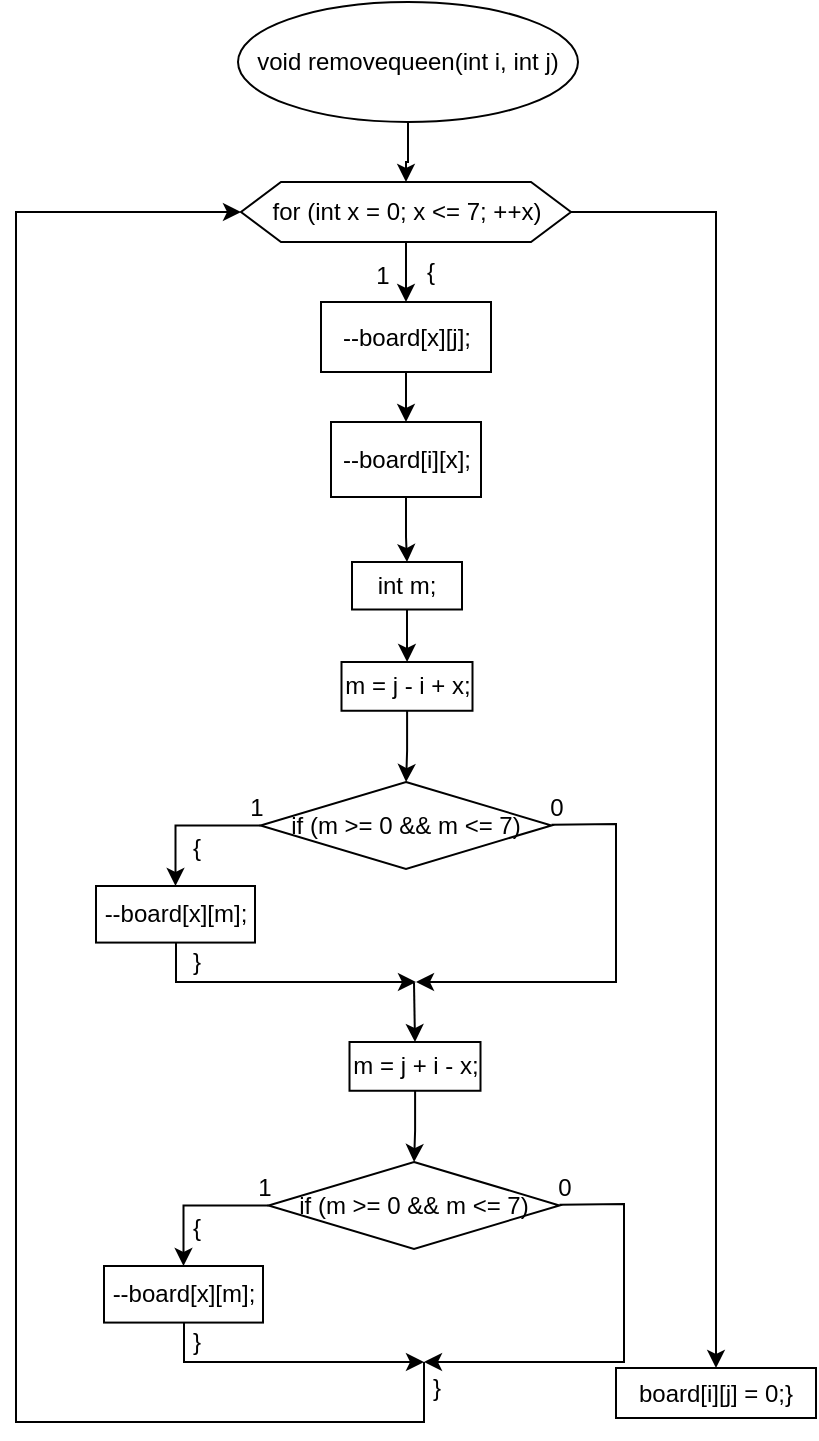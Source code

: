 <mxfile version="23.1.5" type="device">
  <diagram name="Страница — 1" id="6cIwWmgPv0E4zhyten1u">
    <mxGraphModel dx="1235" dy="740" grid="0" gridSize="10" guides="1" tooltips="1" connect="1" arrows="1" fold="1" page="1" pageScale="1" pageWidth="4681" pageHeight="3300" math="0" shadow="0">
      <root>
        <mxCell id="0" />
        <mxCell id="1" parent="0" />
        <mxCell id="pzqpuRZgxI3HJM3CBUeD-109" value="" style="edgeStyle=orthogonalEdgeStyle;rounded=0;orthogonalLoop=1;jettySize=auto;html=1;" parent="1" source="pzqpuRZgxI3HJM3CBUeD-60" target="pzqpuRZgxI3HJM3CBUeD-108" edge="1">
          <mxGeometry relative="1" as="geometry" />
        </mxCell>
        <mxCell id="pzqpuRZgxI3HJM3CBUeD-60" value="void removequeen(int i, int j)" style="ellipse;whiteSpace=wrap;html=1;" parent="1" vertex="1">
          <mxGeometry x="591" y="60" width="170" height="60" as="geometry" />
        </mxCell>
        <mxCell id="pzqpuRZgxI3HJM3CBUeD-111" value="" style="edgeStyle=orthogonalEdgeStyle;rounded=0;orthogonalLoop=1;jettySize=auto;html=1;" parent="1" source="pzqpuRZgxI3HJM3CBUeD-108" target="pzqpuRZgxI3HJM3CBUeD-110" edge="1">
          <mxGeometry relative="1" as="geometry" />
        </mxCell>
        <mxCell id="pzqpuRZgxI3HJM3CBUeD-145" value="" style="edgeStyle=orthogonalEdgeStyle;rounded=0;orthogonalLoop=1;jettySize=auto;html=1;" parent="1" source="pzqpuRZgxI3HJM3CBUeD-108" target="pzqpuRZgxI3HJM3CBUeD-144" edge="1">
          <mxGeometry relative="1" as="geometry" />
        </mxCell>
        <mxCell id="pzqpuRZgxI3HJM3CBUeD-108" value="for (int x = 0; x &lt;= 7; ++x)" style="shape=hexagon;perimeter=hexagonPerimeter2;whiteSpace=wrap;html=1;fixedSize=1;" parent="1" vertex="1">
          <mxGeometry x="592.5" y="150" width="165" height="30" as="geometry" />
        </mxCell>
        <mxCell id="pzqpuRZgxI3HJM3CBUeD-115" value="" style="edgeStyle=orthogonalEdgeStyle;rounded=0;orthogonalLoop=1;jettySize=auto;html=1;" parent="1" source="pzqpuRZgxI3HJM3CBUeD-110" target="pzqpuRZgxI3HJM3CBUeD-114" edge="1">
          <mxGeometry relative="1" as="geometry" />
        </mxCell>
        <mxCell id="pzqpuRZgxI3HJM3CBUeD-110" value="--board[x][j];" style="whiteSpace=wrap;html=1;" parent="1" vertex="1">
          <mxGeometry x="632.5" y="210" width="85" height="35" as="geometry" />
        </mxCell>
        <mxCell id="pzqpuRZgxI3HJM3CBUeD-112" value="1" style="text;html=1;align=center;verticalAlign=middle;resizable=0;points=[];autosize=1;strokeColor=none;fillColor=none;" parent="1" vertex="1">
          <mxGeometry x="648" y="182" width="30" height="30" as="geometry" />
        </mxCell>
        <mxCell id="pzqpuRZgxI3HJM3CBUeD-113" value="{" style="text;html=1;align=center;verticalAlign=middle;resizable=0;points=[];autosize=1;strokeColor=none;fillColor=none;" parent="1" vertex="1">
          <mxGeometry x="672" y="180" width="30" height="30" as="geometry" />
        </mxCell>
        <mxCell id="pzqpuRZgxI3HJM3CBUeD-117" value="" style="edgeStyle=orthogonalEdgeStyle;rounded=0;orthogonalLoop=1;jettySize=auto;html=1;" parent="1" source="pzqpuRZgxI3HJM3CBUeD-114" target="pzqpuRZgxI3HJM3CBUeD-116" edge="1">
          <mxGeometry relative="1" as="geometry" />
        </mxCell>
        <mxCell id="pzqpuRZgxI3HJM3CBUeD-114" value="--board[i][x];" style="whiteSpace=wrap;html=1;" parent="1" vertex="1">
          <mxGeometry x="637.5" y="270" width="75" height="37.5" as="geometry" />
        </mxCell>
        <mxCell id="pzqpuRZgxI3HJM3CBUeD-119" value="" style="edgeStyle=orthogonalEdgeStyle;rounded=0;orthogonalLoop=1;jettySize=auto;html=1;" parent="1" source="pzqpuRZgxI3HJM3CBUeD-116" target="pzqpuRZgxI3HJM3CBUeD-118" edge="1">
          <mxGeometry relative="1" as="geometry" />
        </mxCell>
        <mxCell id="pzqpuRZgxI3HJM3CBUeD-116" value="int m;" style="whiteSpace=wrap;html=1;" parent="1" vertex="1">
          <mxGeometry x="648" y="340" width="55" height="23.75" as="geometry" />
        </mxCell>
        <mxCell id="pzqpuRZgxI3HJM3CBUeD-121" value="" style="edgeStyle=orthogonalEdgeStyle;rounded=0;orthogonalLoop=1;jettySize=auto;html=1;" parent="1" source="pzqpuRZgxI3HJM3CBUeD-118" target="pzqpuRZgxI3HJM3CBUeD-120" edge="1">
          <mxGeometry relative="1" as="geometry" />
        </mxCell>
        <mxCell id="pzqpuRZgxI3HJM3CBUeD-118" value="m = j - i + x;" style="whiteSpace=wrap;html=1;" parent="1" vertex="1">
          <mxGeometry x="642.75" y="390" width="65.5" height="24.38" as="geometry" />
        </mxCell>
        <mxCell id="pzqpuRZgxI3HJM3CBUeD-123" value="" style="edgeStyle=orthogonalEdgeStyle;rounded=0;orthogonalLoop=1;jettySize=auto;html=1;" parent="1" source="pzqpuRZgxI3HJM3CBUeD-120" target="pzqpuRZgxI3HJM3CBUeD-122" edge="1">
          <mxGeometry relative="1" as="geometry" />
        </mxCell>
        <mxCell id="pzqpuRZgxI3HJM3CBUeD-120" value="if (m &gt;= 0 &amp;&amp; m &lt;= 7)" style="rhombus;whiteSpace=wrap;html=1;" parent="1" vertex="1">
          <mxGeometry x="602.25" y="450" width="145.5" height="43.43" as="geometry" />
        </mxCell>
        <mxCell id="pzqpuRZgxI3HJM3CBUeD-122" value="--board[x][m];" style="whiteSpace=wrap;html=1;" parent="1" vertex="1">
          <mxGeometry x="520" y="502" width="79.5" height="28.29" as="geometry" />
        </mxCell>
        <mxCell id="pzqpuRZgxI3HJM3CBUeD-124" value="1" style="text;html=1;align=center;verticalAlign=middle;resizable=0;points=[];autosize=1;strokeColor=none;fillColor=none;" parent="1" vertex="1">
          <mxGeometry x="585" y="448" width="30" height="30" as="geometry" />
        </mxCell>
        <mxCell id="pzqpuRZgxI3HJM3CBUeD-125" value="" style="endArrow=classic;html=1;rounded=0;" parent="1" edge="1">
          <mxGeometry width="50" height="50" relative="1" as="geometry">
            <mxPoint x="747.75" y="471.38" as="sourcePoint" />
            <mxPoint x="680" y="550" as="targetPoint" />
            <Array as="points">
              <mxPoint x="780" y="471" />
              <mxPoint x="780" y="550" />
            </Array>
          </mxGeometry>
        </mxCell>
        <mxCell id="pzqpuRZgxI3HJM3CBUeD-126" value="" style="endArrow=classic;html=1;rounded=0;" parent="1" edge="1">
          <mxGeometry width="50" height="50" relative="1" as="geometry">
            <mxPoint x="560" y="530.29" as="sourcePoint" />
            <mxPoint x="680" y="550" as="targetPoint" />
            <Array as="points">
              <mxPoint x="560" y="550" />
            </Array>
          </mxGeometry>
        </mxCell>
        <mxCell id="pzqpuRZgxI3HJM3CBUeD-127" value="0" style="text;html=1;align=center;verticalAlign=middle;resizable=0;points=[];autosize=1;strokeColor=none;fillColor=none;" parent="1" vertex="1">
          <mxGeometry x="735" y="448" width="30" height="30" as="geometry" />
        </mxCell>
        <mxCell id="pzqpuRZgxI3HJM3CBUeD-128" value="" style="edgeStyle=orthogonalEdgeStyle;rounded=0;orthogonalLoop=1;jettySize=auto;html=1;" parent="1" source="pzqpuRZgxI3HJM3CBUeD-129" target="pzqpuRZgxI3HJM3CBUeD-131" edge="1">
          <mxGeometry relative="1" as="geometry" />
        </mxCell>
        <mxCell id="pzqpuRZgxI3HJM3CBUeD-129" value="m = j + i - x;" style="whiteSpace=wrap;html=1;" parent="1" vertex="1">
          <mxGeometry x="646.75" y="580" width="65.5" height="24.38" as="geometry" />
        </mxCell>
        <mxCell id="pzqpuRZgxI3HJM3CBUeD-130" value="" style="edgeStyle=orthogonalEdgeStyle;rounded=0;orthogonalLoop=1;jettySize=auto;html=1;" parent="1" source="pzqpuRZgxI3HJM3CBUeD-131" target="pzqpuRZgxI3HJM3CBUeD-132" edge="1">
          <mxGeometry relative="1" as="geometry" />
        </mxCell>
        <mxCell id="pzqpuRZgxI3HJM3CBUeD-131" value="if (m &gt;= 0 &amp;&amp; m &lt;= 7)" style="rhombus;whiteSpace=wrap;html=1;" parent="1" vertex="1">
          <mxGeometry x="606.25" y="640" width="145.5" height="43.43" as="geometry" />
        </mxCell>
        <mxCell id="pzqpuRZgxI3HJM3CBUeD-132" value="--board[x][m];" style="whiteSpace=wrap;html=1;" parent="1" vertex="1">
          <mxGeometry x="524" y="692" width="79.5" height="28.29" as="geometry" />
        </mxCell>
        <mxCell id="pzqpuRZgxI3HJM3CBUeD-133" value="1" style="text;html=1;align=center;verticalAlign=middle;resizable=0;points=[];autosize=1;strokeColor=none;fillColor=none;" parent="1" vertex="1">
          <mxGeometry x="589" y="638" width="30" height="30" as="geometry" />
        </mxCell>
        <mxCell id="pzqpuRZgxI3HJM3CBUeD-134" value="" style="endArrow=classic;html=1;rounded=0;" parent="1" edge="1">
          <mxGeometry width="50" height="50" relative="1" as="geometry">
            <mxPoint x="751.75" y="661.38" as="sourcePoint" />
            <mxPoint x="684" y="740" as="targetPoint" />
            <Array as="points">
              <mxPoint x="784" y="661" />
              <mxPoint x="784" y="740" />
            </Array>
          </mxGeometry>
        </mxCell>
        <mxCell id="pzqpuRZgxI3HJM3CBUeD-135" value="" style="endArrow=classic;html=1;rounded=0;" parent="1" edge="1">
          <mxGeometry width="50" height="50" relative="1" as="geometry">
            <mxPoint x="564" y="720.29" as="sourcePoint" />
            <mxPoint x="684" y="740" as="targetPoint" />
            <Array as="points">
              <mxPoint x="564" y="740" />
            </Array>
          </mxGeometry>
        </mxCell>
        <mxCell id="pzqpuRZgxI3HJM3CBUeD-136" value="0" style="text;html=1;align=center;verticalAlign=middle;resizable=0;points=[];autosize=1;strokeColor=none;fillColor=none;" parent="1" vertex="1">
          <mxGeometry x="739" y="638" width="30" height="30" as="geometry" />
        </mxCell>
        <mxCell id="pzqpuRZgxI3HJM3CBUeD-137" value="" style="endArrow=classic;html=1;rounded=0;entryX=0.5;entryY=0;entryDx=0;entryDy=0;" parent="1" target="pzqpuRZgxI3HJM3CBUeD-129" edge="1">
          <mxGeometry width="50" height="50" relative="1" as="geometry">
            <mxPoint x="679" y="550.43" as="sourcePoint" />
            <mxPoint x="729" y="500.43" as="targetPoint" />
          </mxGeometry>
        </mxCell>
        <mxCell id="pzqpuRZgxI3HJM3CBUeD-138" value="{" style="text;html=1;align=center;verticalAlign=middle;resizable=0;points=[];autosize=1;strokeColor=none;fillColor=none;" parent="1" vertex="1">
          <mxGeometry x="555" y="468" width="30" height="30" as="geometry" />
        </mxCell>
        <mxCell id="pzqpuRZgxI3HJM3CBUeD-139" value="}" style="text;html=1;align=center;verticalAlign=middle;resizable=0;points=[];autosize=1;strokeColor=none;fillColor=none;" parent="1" vertex="1">
          <mxGeometry x="555" y="525" width="30" height="30" as="geometry" />
        </mxCell>
        <mxCell id="pzqpuRZgxI3HJM3CBUeD-140" value="{" style="text;html=1;align=center;verticalAlign=middle;resizable=0;points=[];autosize=1;strokeColor=none;fillColor=none;" parent="1" vertex="1">
          <mxGeometry x="555" y="658" width="30" height="30" as="geometry" />
        </mxCell>
        <mxCell id="pzqpuRZgxI3HJM3CBUeD-141" value="}" style="text;html=1;align=center;verticalAlign=middle;resizable=0;points=[];autosize=1;strokeColor=none;fillColor=none;" parent="1" vertex="1">
          <mxGeometry x="555" y="715" width="30" height="30" as="geometry" />
        </mxCell>
        <mxCell id="pzqpuRZgxI3HJM3CBUeD-142" value="" style="endArrow=classic;html=1;rounded=0;entryX=0;entryY=0.5;entryDx=0;entryDy=0;" parent="1" target="pzqpuRZgxI3HJM3CBUeD-108" edge="1">
          <mxGeometry width="50" height="50" relative="1" as="geometry">
            <mxPoint x="684" y="740" as="sourcePoint" />
            <mxPoint x="734" y="690" as="targetPoint" />
            <Array as="points">
              <mxPoint x="684" y="770" />
              <mxPoint x="480" y="770" />
              <mxPoint x="480" y="165" />
            </Array>
          </mxGeometry>
        </mxCell>
        <mxCell id="pzqpuRZgxI3HJM3CBUeD-143" value="}" style="text;html=1;align=center;verticalAlign=middle;resizable=0;points=[];autosize=1;strokeColor=none;fillColor=none;" parent="1" vertex="1">
          <mxGeometry x="675" y="738" width="30" height="30" as="geometry" />
        </mxCell>
        <mxCell id="pzqpuRZgxI3HJM3CBUeD-144" value="board[i][j] = 0;}" style="whiteSpace=wrap;html=1;" parent="1" vertex="1">
          <mxGeometry x="780" y="743" width="100" height="25" as="geometry" />
        </mxCell>
      </root>
    </mxGraphModel>
  </diagram>
</mxfile>
